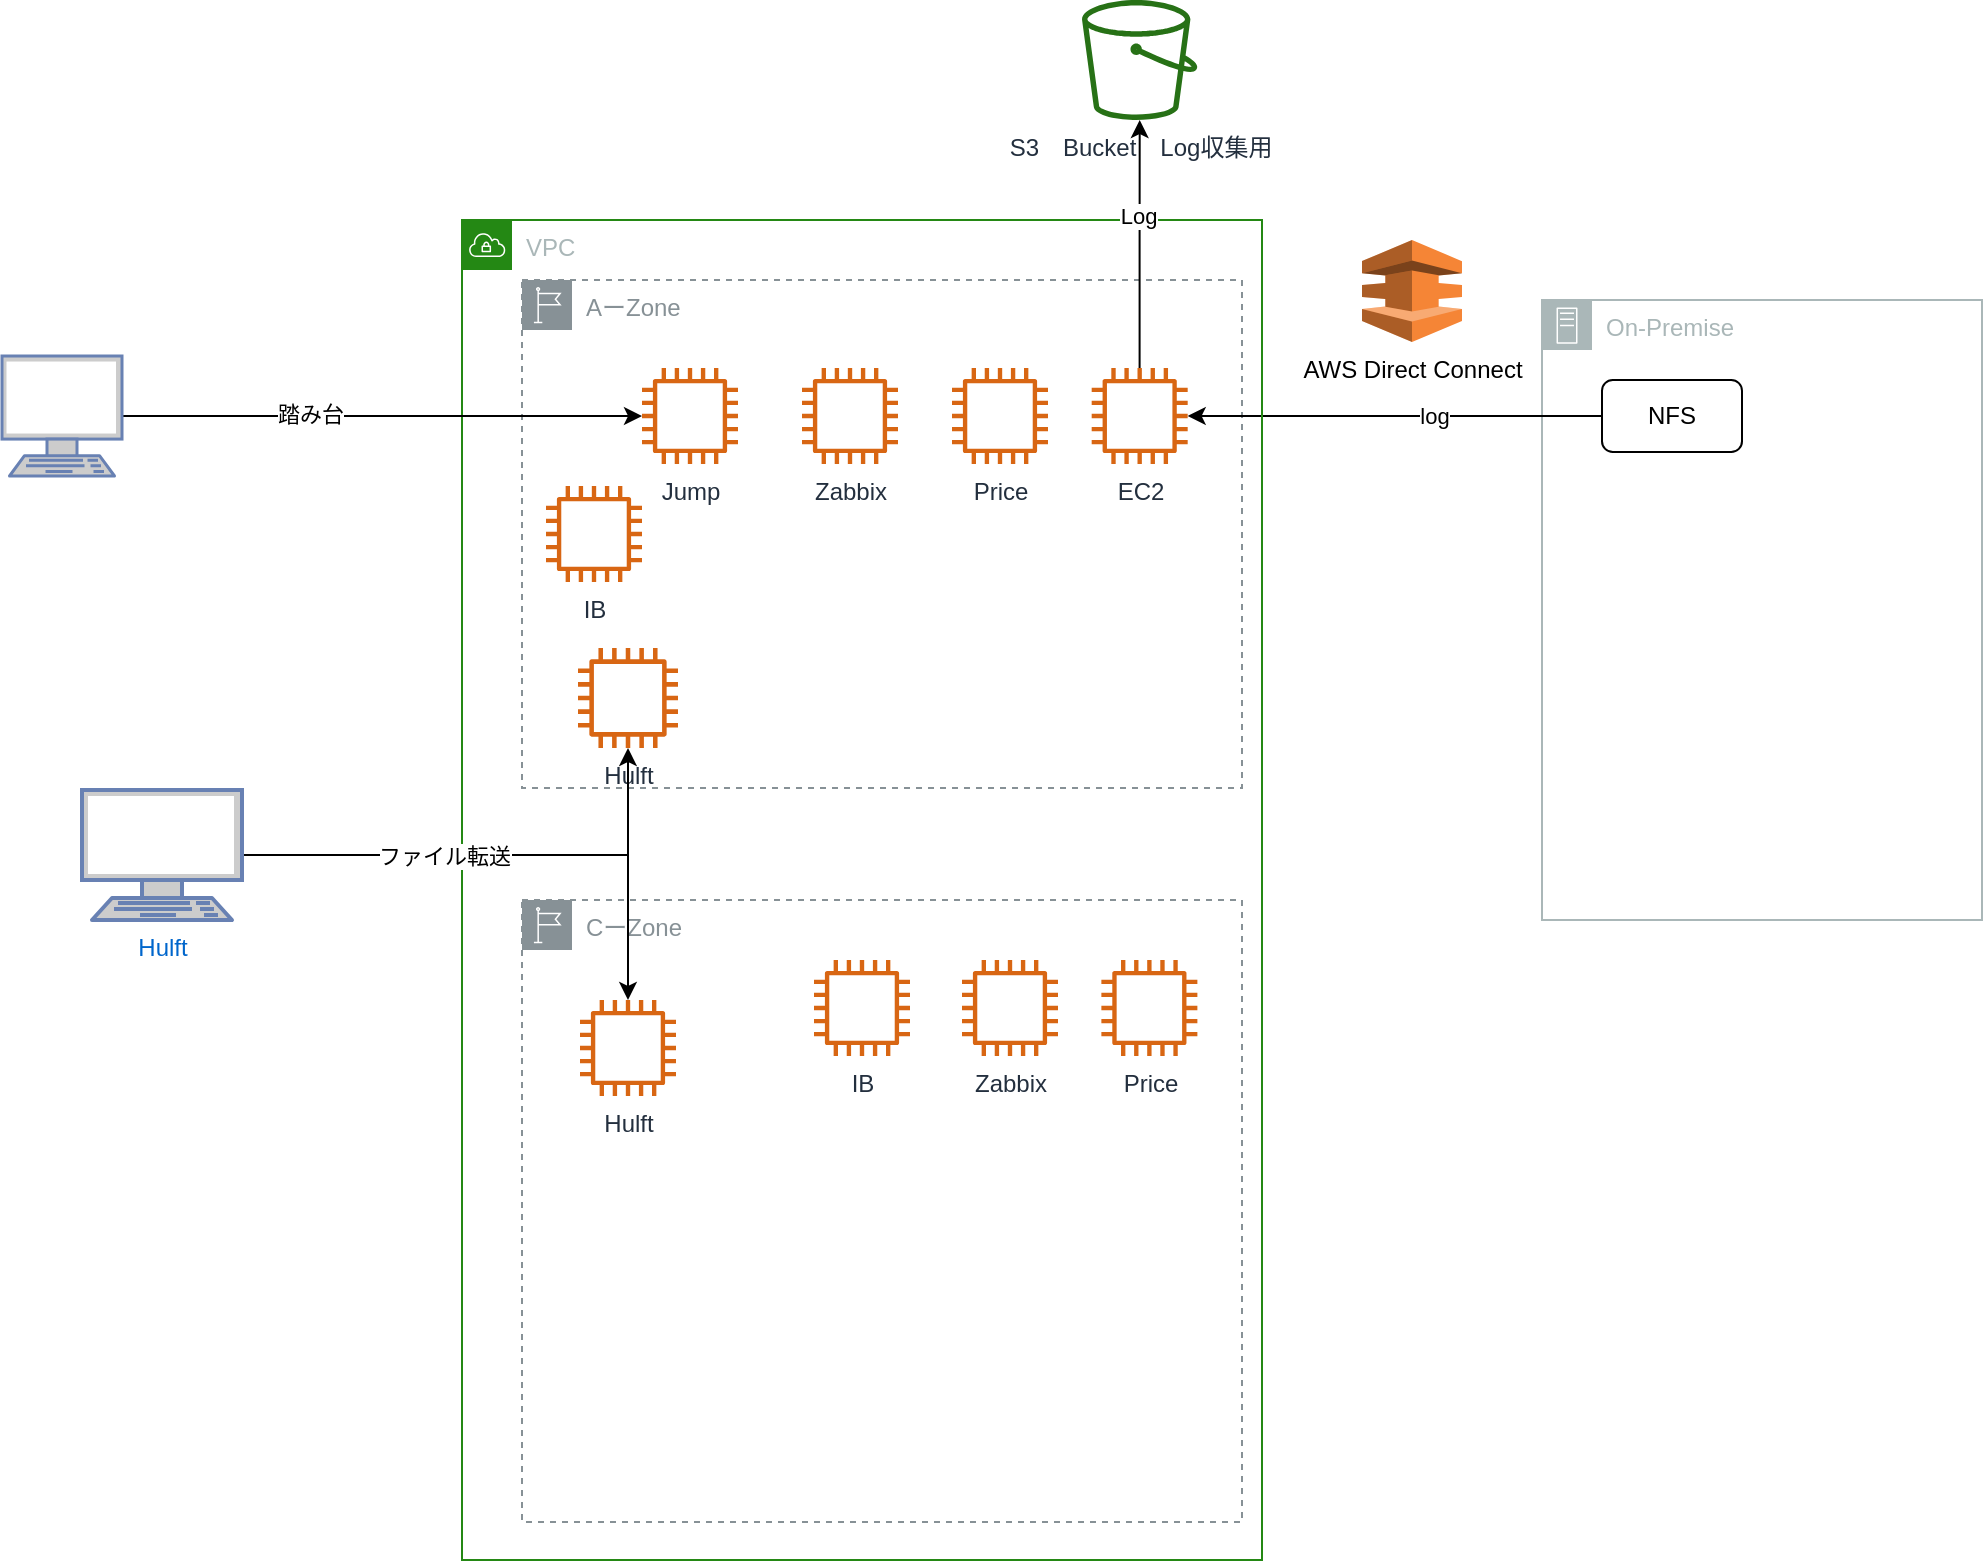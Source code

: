 <mxfile version="13.10.6" type="github">
  <diagram id="cGJP1CqOVEZWJWutf4hN" name="ページ1">
    <mxGraphModel dx="786" dy="457" grid="1" gridSize="10" guides="1" tooltips="1" connect="1" arrows="1" fold="1" page="1" pageScale="1" pageWidth="1169" pageHeight="827" math="0" shadow="0">
      <root>
        <mxCell id="0" />
        <mxCell id="1" parent="0" />
        <mxCell id="nuU0W_QL4hWOlOFwPAj9-1" value="On-Premise" style="outlineConnect=0;gradientColor=none;html=1;whiteSpace=wrap;fontSize=12;fontStyle=0;shape=mxgraph.aws4.group;grIcon=mxgraph.aws4.group_on_premise;strokeColor=#AAB7B8;fillColor=none;verticalAlign=top;align=left;spacingLeft=30;fontColor=#AAB7B8;dashed=0;" vertex="1" parent="1">
          <mxGeometry x="880" y="190" width="220" height="310" as="geometry" />
        </mxCell>
        <mxCell id="nuU0W_QL4hWOlOFwPAj9-2" value="AーZone" style="outlineConnect=0;gradientColor=none;html=1;whiteSpace=wrap;fontSize=12;fontStyle=0;shape=mxgraph.aws4.group;grIcon=mxgraph.aws4.group_region;strokeColor=#879196;fillColor=none;verticalAlign=top;align=left;spacingLeft=30;fontColor=#879196;dashed=1;" vertex="1" parent="1">
          <mxGeometry x="370" y="180" width="360" height="254" as="geometry" />
        </mxCell>
        <mxCell id="nuU0W_QL4hWOlOFwPAj9-3" value="CーZone" style="outlineConnect=0;gradientColor=none;html=1;whiteSpace=wrap;fontSize=12;fontStyle=0;shape=mxgraph.aws4.group;grIcon=mxgraph.aws4.group_region;strokeColor=#879196;fillColor=none;verticalAlign=top;align=left;spacingLeft=30;fontColor=#879196;dashed=1;" vertex="1" parent="1">
          <mxGeometry x="370" y="490" width="360" height="311" as="geometry" />
        </mxCell>
        <mxCell id="nuU0W_QL4hWOlOFwPAj9-24" style="edgeStyle=orthogonalEdgeStyle;rounded=0;orthogonalLoop=1;jettySize=auto;html=1;" edge="1" parent="1" source="nuU0W_QL4hWOlOFwPAj9-5" target="nuU0W_QL4hWOlOFwPAj9-10">
          <mxGeometry relative="1" as="geometry" />
        </mxCell>
        <mxCell id="nuU0W_QL4hWOlOFwPAj9-25" value="log" style="edgeLabel;html=1;align=center;verticalAlign=middle;resizable=0;points=[];" vertex="1" connectable="0" parent="nuU0W_QL4hWOlOFwPAj9-24">
          <mxGeometry x="-0.189" relative="1" as="geometry">
            <mxPoint as="offset" />
          </mxGeometry>
        </mxCell>
        <mxCell id="nuU0W_QL4hWOlOFwPAj9-5" value="NFS" style="rounded=1;whiteSpace=wrap;html=1;" vertex="1" parent="1">
          <mxGeometry x="910" y="230" width="70" height="36" as="geometry" />
        </mxCell>
        <mxCell id="nuU0W_QL4hWOlOFwPAj9-7" value="S3　Bucket　Log収集用" style="outlineConnect=0;fontColor=#232F3E;gradientColor=none;fillColor=#277116;strokeColor=none;dashed=0;verticalLabelPosition=bottom;verticalAlign=top;align=center;html=1;fontSize=12;fontStyle=0;aspect=fixed;pointerEvents=1;shape=mxgraph.aws4.bucket;" vertex="1" parent="1">
          <mxGeometry x="650" y="40" width="57.69" height="60" as="geometry" />
        </mxCell>
        <mxCell id="nuU0W_QL4hWOlOFwPAj9-9" value="VPC" style="points=[[0,0],[0.25,0],[0.5,0],[0.75,0],[1,0],[1,0.25],[1,0.5],[1,0.75],[1,1],[0.75,1],[0.5,1],[0.25,1],[0,1],[0,0.75],[0,0.5],[0,0.25]];outlineConnect=0;gradientColor=none;html=1;whiteSpace=wrap;fontSize=12;fontStyle=0;shape=mxgraph.aws4.group;grIcon=mxgraph.aws4.group_vpc;strokeColor=#248814;fillColor=none;verticalAlign=top;align=left;spacingLeft=30;fontColor=#AAB7B8;dashed=0;" vertex="1" parent="1">
          <mxGeometry x="340" y="150" width="400" height="670" as="geometry" />
        </mxCell>
        <mxCell id="nuU0W_QL4hWOlOFwPAj9-12" style="edgeStyle=orthogonalEdgeStyle;rounded=0;orthogonalLoop=1;jettySize=auto;html=1;" edge="1" parent="1" source="nuU0W_QL4hWOlOFwPAj9-10" target="nuU0W_QL4hWOlOFwPAj9-7">
          <mxGeometry relative="1" as="geometry" />
        </mxCell>
        <mxCell id="nuU0W_QL4hWOlOFwPAj9-14" value="Log" style="edgeLabel;html=1;align=center;verticalAlign=middle;resizable=0;points=[];" vertex="1" connectable="0" parent="nuU0W_QL4hWOlOFwPAj9-12">
          <mxGeometry x="0.225" y="1" relative="1" as="geometry">
            <mxPoint as="offset" />
          </mxGeometry>
        </mxCell>
        <mxCell id="nuU0W_QL4hWOlOFwPAj9-10" value="EC2" style="outlineConnect=0;fontColor=#232F3E;gradientColor=none;fillColor=#D86613;strokeColor=none;dashed=0;verticalLabelPosition=bottom;verticalAlign=top;align=center;html=1;fontSize=12;fontStyle=0;aspect=fixed;pointerEvents=1;shape=mxgraph.aws4.instance2;" vertex="1" parent="1">
          <mxGeometry x="654.84" y="224" width="48" height="48" as="geometry" />
        </mxCell>
        <mxCell id="nuU0W_QL4hWOlOFwPAj9-15" value="Price" style="outlineConnect=0;fontColor=#232F3E;gradientColor=none;fillColor=#D86613;strokeColor=none;dashed=0;verticalLabelPosition=bottom;verticalAlign=top;align=center;html=1;fontSize=12;fontStyle=0;aspect=fixed;pointerEvents=1;shape=mxgraph.aws4.instance2;" vertex="1" parent="1">
          <mxGeometry x="585" y="224" width="48" height="48" as="geometry" />
        </mxCell>
        <mxCell id="nuU0W_QL4hWOlOFwPAj9-16" value="Price" style="outlineConnect=0;fontColor=#232F3E;gradientColor=none;fillColor=#D86613;strokeColor=none;dashed=0;verticalLabelPosition=bottom;verticalAlign=top;align=center;html=1;fontSize=12;fontStyle=0;aspect=fixed;pointerEvents=1;shape=mxgraph.aws4.instance2;" vertex="1" parent="1">
          <mxGeometry x="659.69" y="520" width="48" height="48" as="geometry" />
        </mxCell>
        <mxCell id="nuU0W_QL4hWOlOFwPAj9-17" value="Hulft" style="outlineConnect=0;fontColor=#232F3E;gradientColor=none;fillColor=#D86613;strokeColor=none;dashed=0;verticalLabelPosition=bottom;verticalAlign=top;align=center;html=1;fontSize=12;fontStyle=0;aspect=fixed;pointerEvents=1;shape=mxgraph.aws4.instance2;" vertex="1" parent="1">
          <mxGeometry x="398" y="364" width="50" height="50" as="geometry" />
        </mxCell>
        <mxCell id="nuU0W_QL4hWOlOFwPAj9-18" value="Hulft" style="outlineConnect=0;fontColor=#232F3E;gradientColor=none;fillColor=#D86613;strokeColor=none;dashed=0;verticalLabelPosition=bottom;verticalAlign=top;align=center;html=1;fontSize=12;fontStyle=0;aspect=fixed;pointerEvents=1;shape=mxgraph.aws4.instance2;" vertex="1" parent="1">
          <mxGeometry x="399" y="540" width="48" height="48" as="geometry" />
        </mxCell>
        <mxCell id="nuU0W_QL4hWOlOFwPAj9-19" value="Jump" style="outlineConnect=0;fontColor=#232F3E;gradientColor=none;fillColor=#D86613;strokeColor=none;dashed=0;verticalLabelPosition=bottom;verticalAlign=top;align=center;html=1;fontSize=12;fontStyle=0;aspect=fixed;pointerEvents=1;shape=mxgraph.aws4.instance2;" vertex="1" parent="1">
          <mxGeometry x="430" y="224" width="48" height="48" as="geometry" />
        </mxCell>
        <mxCell id="nuU0W_QL4hWOlOFwPAj9-20" value="Zabbix" style="outlineConnect=0;fontColor=#232F3E;gradientColor=none;fillColor=#D86613;strokeColor=none;dashed=0;verticalLabelPosition=bottom;verticalAlign=top;align=center;html=1;fontSize=12;fontStyle=0;aspect=fixed;pointerEvents=1;shape=mxgraph.aws4.instance2;" vertex="1" parent="1">
          <mxGeometry x="510" y="224" width="48" height="48" as="geometry" />
        </mxCell>
        <mxCell id="nuU0W_QL4hWOlOFwPAj9-23" value="AWS Direct Connect" style="outlineConnect=0;dashed=0;verticalLabelPosition=bottom;verticalAlign=top;align=center;html=1;shape=mxgraph.aws3.direct_connect;fillColor=#F58536;gradientColor=none;" vertex="1" parent="1">
          <mxGeometry x="790" y="160" width="50" height="51" as="geometry" />
        </mxCell>
        <mxCell id="nuU0W_QL4hWOlOFwPAj9-26" value="Zabbix" style="outlineConnect=0;fontColor=#232F3E;gradientColor=none;fillColor=#D86613;strokeColor=none;dashed=0;verticalLabelPosition=bottom;verticalAlign=top;align=center;html=1;fontSize=12;fontStyle=0;aspect=fixed;pointerEvents=1;shape=mxgraph.aws4.instance2;" vertex="1" parent="1">
          <mxGeometry x="590" y="520" width="48" height="48" as="geometry" />
        </mxCell>
        <mxCell id="nuU0W_QL4hWOlOFwPAj9-27" value="IB" style="outlineConnect=0;fontColor=#232F3E;gradientColor=none;fillColor=#D86613;strokeColor=none;dashed=0;verticalLabelPosition=bottom;verticalAlign=top;align=center;html=1;fontSize=12;fontStyle=0;aspect=fixed;pointerEvents=1;shape=mxgraph.aws4.instance2;" vertex="1" parent="1">
          <mxGeometry x="382" y="283" width="48" height="48" as="geometry" />
        </mxCell>
        <mxCell id="nuU0W_QL4hWOlOFwPAj9-28" value="IB" style="outlineConnect=0;fontColor=#232F3E;gradientColor=none;fillColor=#D86613;strokeColor=none;dashed=0;verticalLabelPosition=bottom;verticalAlign=top;align=center;html=1;fontSize=12;fontStyle=0;aspect=fixed;pointerEvents=1;shape=mxgraph.aws4.instance2;" vertex="1" parent="1">
          <mxGeometry x="516" y="520" width="48" height="48" as="geometry" />
        </mxCell>
        <mxCell id="nuU0W_QL4hWOlOFwPAj9-30" style="edgeStyle=orthogonalEdgeStyle;rounded=0;orthogonalLoop=1;jettySize=auto;html=1;" edge="1" parent="1" source="nuU0W_QL4hWOlOFwPAj9-29" target="nuU0W_QL4hWOlOFwPAj9-19">
          <mxGeometry relative="1" as="geometry" />
        </mxCell>
        <mxCell id="nuU0W_QL4hWOlOFwPAj9-31" value="踏み台" style="edgeLabel;html=1;align=center;verticalAlign=middle;resizable=0;points=[];" vertex="1" connectable="0" parent="nuU0W_QL4hWOlOFwPAj9-30">
          <mxGeometry x="-0.282" y="1" relative="1" as="geometry">
            <mxPoint as="offset" />
          </mxGeometry>
        </mxCell>
        <mxCell id="nuU0W_QL4hWOlOFwPAj9-29" value="" style="fontColor=#0066CC;verticalAlign=top;verticalLabelPosition=bottom;labelPosition=center;align=center;html=1;outlineConnect=0;fillColor=#CCCCCC;strokeColor=#6881B3;gradientColor=none;gradientDirection=north;strokeWidth=2;shape=mxgraph.networks.terminal;" vertex="1" parent="1">
          <mxGeometry x="110" y="218" width="60" height="60" as="geometry" />
        </mxCell>
        <mxCell id="nuU0W_QL4hWOlOFwPAj9-33" style="edgeStyle=orthogonalEdgeStyle;rounded=0;orthogonalLoop=1;jettySize=auto;html=1;" edge="1" parent="1" source="nuU0W_QL4hWOlOFwPAj9-32" target="nuU0W_QL4hWOlOFwPAj9-17">
          <mxGeometry relative="1" as="geometry" />
        </mxCell>
        <mxCell id="nuU0W_QL4hWOlOFwPAj9-35" style="edgeStyle=orthogonalEdgeStyle;rounded=0;orthogonalLoop=1;jettySize=auto;html=1;" edge="1" parent="1" source="nuU0W_QL4hWOlOFwPAj9-32" target="nuU0W_QL4hWOlOFwPAj9-18">
          <mxGeometry relative="1" as="geometry" />
        </mxCell>
        <mxCell id="nuU0W_QL4hWOlOFwPAj9-36" value="ファイル転送" style="edgeLabel;html=1;align=center;verticalAlign=middle;resizable=0;points=[];" vertex="1" connectable="0" parent="nuU0W_QL4hWOlOFwPAj9-35">
          <mxGeometry x="-0.242" y="1" relative="1" as="geometry">
            <mxPoint y="1" as="offset" />
          </mxGeometry>
        </mxCell>
        <mxCell id="nuU0W_QL4hWOlOFwPAj9-32" value="Hulft&lt;br&gt;" style="fontColor=#0066CC;verticalAlign=top;verticalLabelPosition=bottom;labelPosition=center;align=center;html=1;outlineConnect=0;fillColor=#CCCCCC;strokeColor=#6881B3;gradientColor=none;gradientDirection=north;strokeWidth=2;shape=mxgraph.networks.terminal;" vertex="1" parent="1">
          <mxGeometry x="150" y="435" width="80" height="65" as="geometry" />
        </mxCell>
      </root>
    </mxGraphModel>
  </diagram>
</mxfile>
